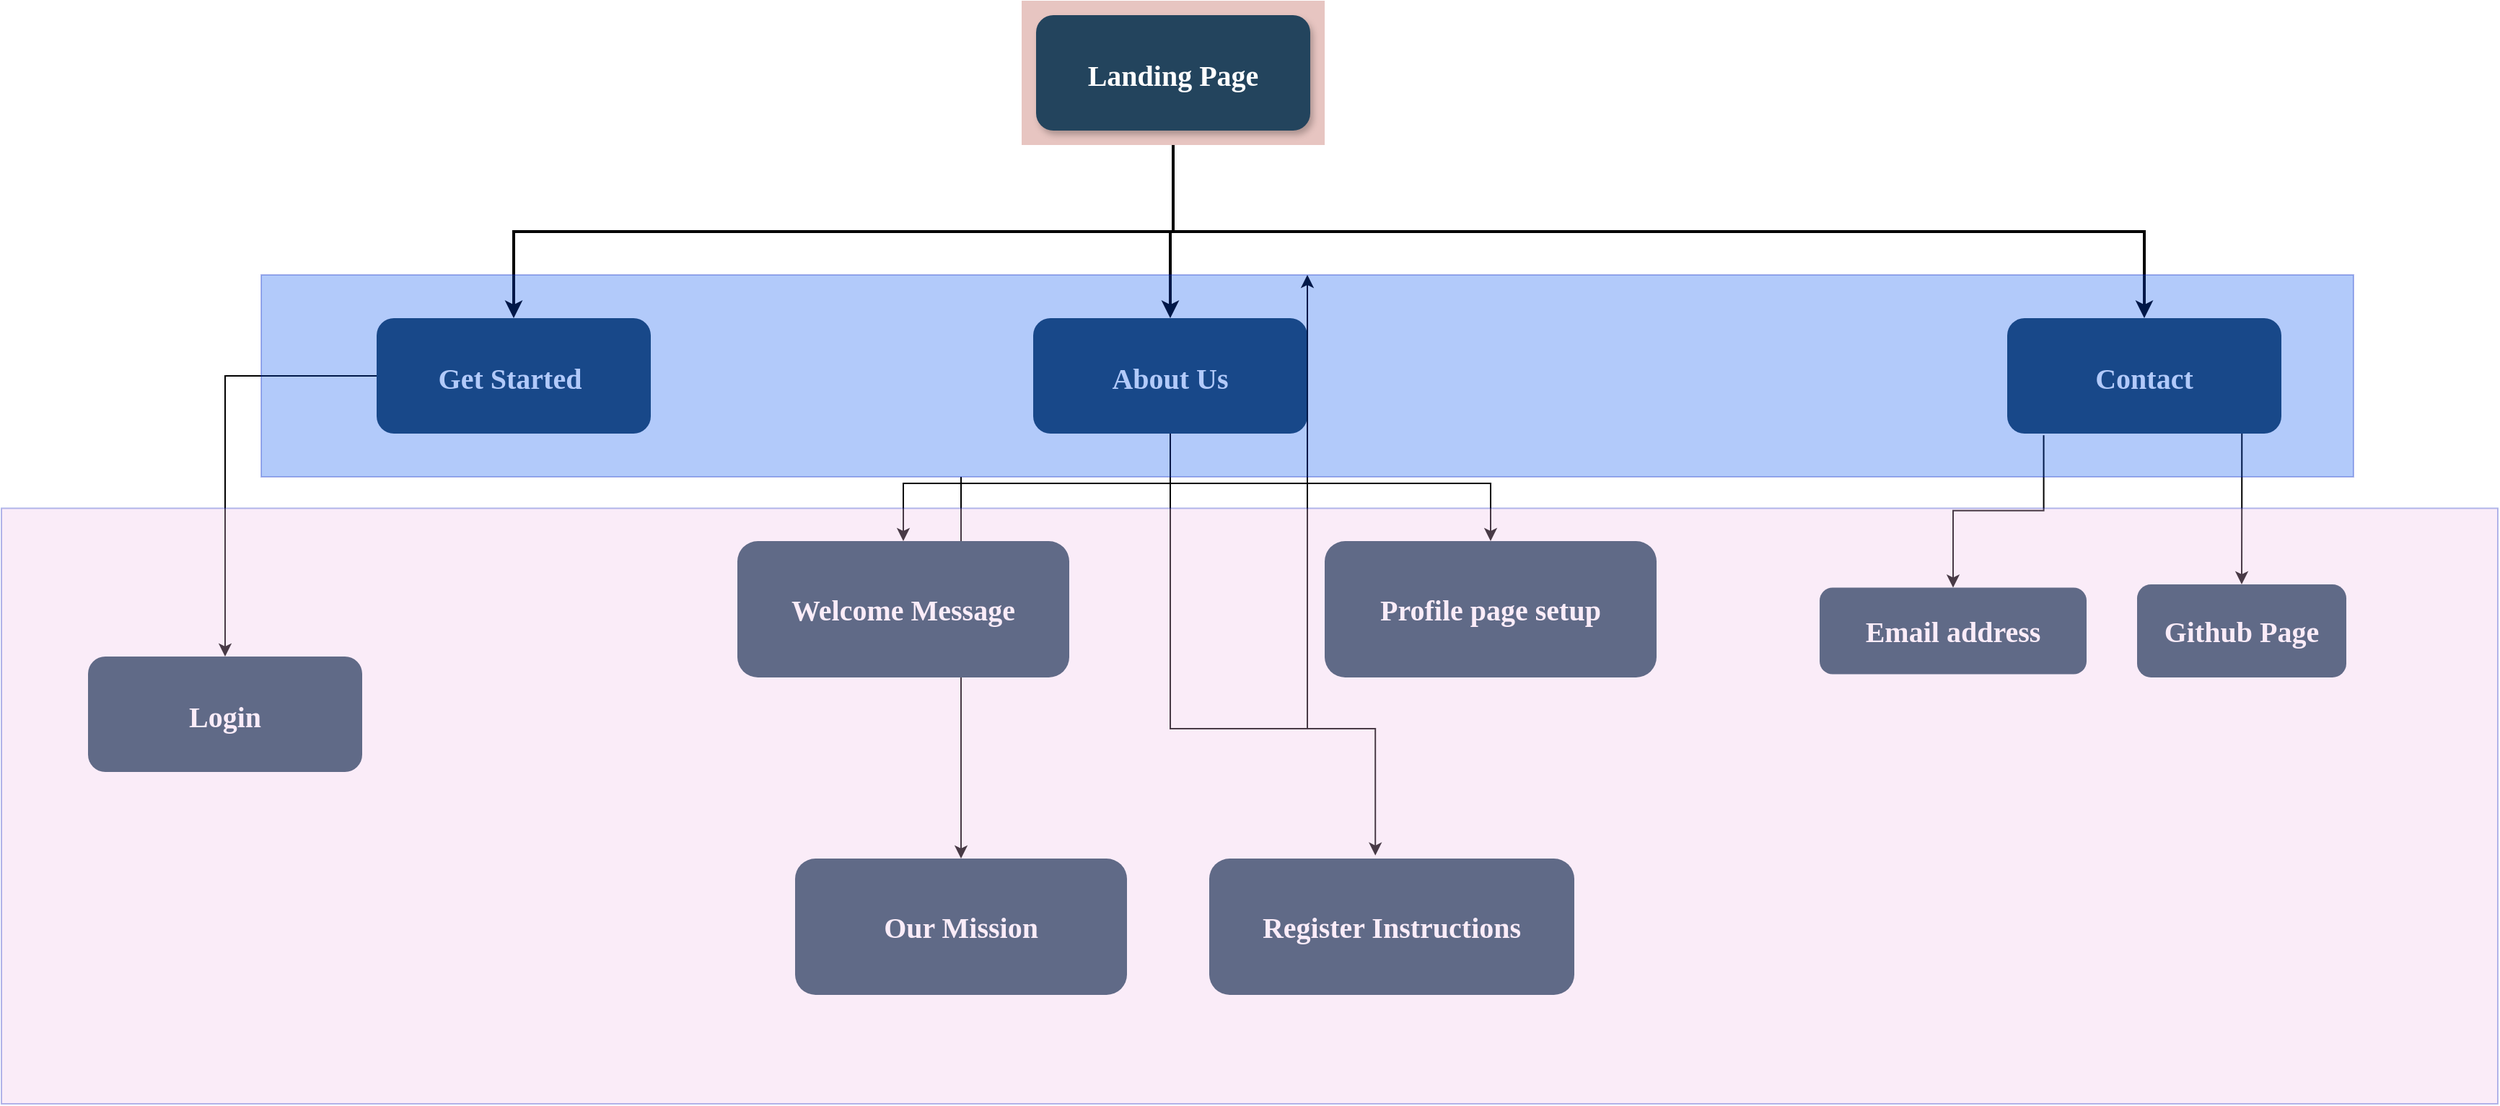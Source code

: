 <mxfile version="22.1.2" type="device">
  <diagram name="Page-1" id="2c0d36ab-eaac-3732-788b-9136903baeff">
    <mxGraphModel dx="2600" dy="1967" grid="1" gridSize="10" guides="1" tooltips="1" connect="1" arrows="1" fold="1" page="1" pageScale="1.5" pageWidth="1169" pageHeight="827" background="none" math="0" shadow="0">
      <root>
        <mxCell id="0" />
        <mxCell id="1" parent="0" />
        <mxCell id="123" value="" style="fillColor=#AE4132;strokeColor=none;opacity=30;" parent="1" vertex="1">
          <mxGeometry x="747" y="175.5" width="210" height="100.0" as="geometry" />
        </mxCell>
        <mxCell id="2" value="Landing Page" style="rounded=1;fillColor=#23445D;gradientColor=none;strokeColor=none;fontColor=#FFFFFF;fontStyle=1;fontFamily=Tahoma;fontSize=20;spacing=3;shadow=1;" parent="1" vertex="1">
          <mxGeometry x="757" y="185.5" width="190" height="80" as="geometry" />
        </mxCell>
        <mxCell id="8r4pusjqXIMK8luUKorm-143" value="" style="edgeStyle=orthogonalEdgeStyle;rounded=0;orthogonalLoop=1;jettySize=auto;html=1;exitX=0.133;exitY=1.014;exitDx=0;exitDy=0;exitPerimeter=0;" edge="1" parent="1" source="10" target="8r4pusjqXIMK8luUKorm-142">
          <mxGeometry relative="1" as="geometry" />
        </mxCell>
        <mxCell id="8r4pusjqXIMK8luUKorm-145" value="" style="edgeStyle=orthogonalEdgeStyle;rounded=0;orthogonalLoop=1;jettySize=auto;html=1;exitX=0.856;exitY=0.967;exitDx=0;exitDy=0;exitPerimeter=0;" edge="1" parent="1" source="10" target="8r4pusjqXIMK8luUKorm-144">
          <mxGeometry relative="1" as="geometry" />
        </mxCell>
        <mxCell id="10" value="Contact" style="rounded=1;fillColor=#23445D;gradientColor=none;strokeColor=none;fontColor=#FFFFFF;fontStyle=1;fontFamily=Tahoma;fontSize=20;" parent="1" vertex="1">
          <mxGeometry x="1430" y="395.5" width="190" height="80" as="geometry" />
        </mxCell>
        <mxCell id="8r4pusjqXIMK8luUKorm-129" value="" style="edgeStyle=orthogonalEdgeStyle;rounded=0;orthogonalLoop=1;jettySize=auto;html=1;" edge="1" parent="1" source="12" target="8r4pusjqXIMK8luUKorm-128">
          <mxGeometry relative="1" as="geometry">
            <Array as="points">
              <mxPoint x="850" y="510" />
              <mxPoint x="665" y="510" />
            </Array>
          </mxGeometry>
        </mxCell>
        <mxCell id="8r4pusjqXIMK8luUKorm-130" style="edgeStyle=orthogonalEdgeStyle;rounded=0;orthogonalLoop=1;jettySize=auto;html=1;entryX=0.5;entryY=0;entryDx=0;entryDy=0;" edge="1" parent="1" source="8r4pusjqXIMK8luUKorm-148" target="8r4pusjqXIMK8luUKorm-138">
          <mxGeometry relative="1" as="geometry">
            <mxPoint x="750" y="770" as="targetPoint" />
            <Array as="points">
              <mxPoint x="705" y="680" />
            </Array>
          </mxGeometry>
        </mxCell>
        <mxCell id="8r4pusjqXIMK8luUKorm-141" style="edgeStyle=orthogonalEdgeStyle;rounded=0;orthogonalLoop=1;jettySize=auto;html=1;entryX=0.5;entryY=0;entryDx=0;entryDy=0;" edge="1" parent="1" source="12" target="8r4pusjqXIMK8luUKorm-136">
          <mxGeometry relative="1" as="geometry">
            <mxPoint x="1090" y="510" as="targetPoint" />
            <Array as="points">
              <mxPoint x="850" y="510" />
              <mxPoint x="1072" y="510" />
            </Array>
          </mxGeometry>
        </mxCell>
        <mxCell id="12" value="About Us" style="rounded=1;fillColor=#23445D;gradientColor=none;strokeColor=none;fontColor=#FFFFFF;fontStyle=1;fontFamily=Tahoma;fontSize=20;" parent="1" vertex="1">
          <mxGeometry x="755.0" y="395.5" width="190" height="80" as="geometry" />
        </mxCell>
        <mxCell id="8r4pusjqXIMK8luUKorm-127" style="edgeStyle=orthogonalEdgeStyle;rounded=0;orthogonalLoop=1;jettySize=auto;html=1;fontStyle=1" edge="1" parent="1" source="13" target="8r4pusjqXIMK8luUKorm-126">
          <mxGeometry relative="1" as="geometry" />
        </mxCell>
        <mxCell id="13" value="Get Started " style="rounded=1;fillColor=#23445D;gradientColor=none;strokeColor=none;fontColor=#FFFFFF;fontStyle=1;fontFamily=Tahoma;fontSize=20;" parent="1" vertex="1">
          <mxGeometry x="300" y="395.5" width="190" height="80" as="geometry" />
        </mxCell>
        <mxCell id="59" value="" style="edgeStyle=elbowEdgeStyle;elbow=vertical;strokeWidth=2;rounded=0;exitX=0.5;exitY=1;exitDx=0;exitDy=0;" parent="1" source="123" target="12" edge="1">
          <mxGeometry x="347" y="225.5" width="100" height="100" as="geometry">
            <mxPoint x="1125" y="325.5" as="sourcePoint" />
            <mxPoint x="1740.0" y="405.5" as="targetPoint" />
          </mxGeometry>
        </mxCell>
        <mxCell id="61" value="" style="edgeStyle=elbowEdgeStyle;elbow=vertical;strokeWidth=2;rounded=0;exitX=0.5;exitY=1;exitDx=0;exitDy=0;" parent="1" source="123" target="13" edge="1">
          <mxGeometry x="-23" y="135.5" width="100" height="100" as="geometry">
            <mxPoint x="1125" y="325.5" as="sourcePoint" />
            <mxPoint x="350" y="195.5" as="targetPoint" />
          </mxGeometry>
        </mxCell>
        <mxCell id="8r4pusjqXIMK8luUKorm-123" value="" style="edgeStyle=elbowEdgeStyle;elbow=vertical;strokeWidth=2;rounded=0;entryX=0.5;entryY=0;entryDx=0;entryDy=0;exitX=0.5;exitY=1;exitDx=0;exitDy=0;" edge="1" parent="1" source="123" target="10">
          <mxGeometry x="-23" y="135.5" width="100" height="100" as="geometry">
            <mxPoint x="1125" y="325.5" as="sourcePoint" />
            <mxPoint x="485" y="406" as="targetPoint" />
          </mxGeometry>
        </mxCell>
        <mxCell id="8r4pusjqXIMK8luUKorm-126" value="Login" style="rounded=1;fillColor=#23445D;gradientColor=none;strokeColor=none;fontColor=#FFFFFF;fontStyle=1;fontFamily=Tahoma;fontSize=20;" vertex="1" parent="1">
          <mxGeometry x="100" y="630" width="190" height="80" as="geometry" />
        </mxCell>
        <mxCell id="8r4pusjqXIMK8luUKorm-128" value="Welcome Message" style="whiteSpace=wrap;html=1;fontSize=20;fontFamily=Tahoma;fillColor=#23445D;strokeColor=none;fontColor=#FFFFFF;rounded=1;gradientColor=none;fontStyle=1;" vertex="1" parent="1">
          <mxGeometry x="550" y="550" width="230" height="94.5" as="geometry" />
        </mxCell>
        <mxCell id="8r4pusjqXIMK8luUKorm-136" value="Profile page setup" style="whiteSpace=wrap;html=1;fontSize=20;fontFamily=Tahoma;fillColor=#23445D;strokeColor=none;fontColor=#FFFFFF;rounded=1;gradientColor=none;fontStyle=1;" vertex="1" parent="1">
          <mxGeometry x="957" y="550" width="230" height="94.5" as="geometry" />
        </mxCell>
        <mxCell id="8r4pusjqXIMK8luUKorm-137" value="Register Instructions" style="whiteSpace=wrap;html=1;fontSize=20;fontFamily=Tahoma;fillColor=#23445D;strokeColor=none;fontColor=#FFFFFF;rounded=1;gradientColor=none;fontStyle=1;" vertex="1" parent="1">
          <mxGeometry x="877" y="770" width="253" height="94.5" as="geometry" />
        </mxCell>
        <mxCell id="8r4pusjqXIMK8luUKorm-138" value="Our Mission" style="whiteSpace=wrap;html=1;fontSize=20;fontFamily=Tahoma;fillColor=#23445D;strokeColor=none;fontColor=#FFFFFF;rounded=1;gradientColor=none;fontStyle=1;" vertex="1" parent="1">
          <mxGeometry x="590" y="770" width="230" height="94.5" as="geometry" />
        </mxCell>
        <mxCell id="8r4pusjqXIMK8luUKorm-139" style="edgeStyle=orthogonalEdgeStyle;rounded=0;orthogonalLoop=1;jettySize=auto;html=1;exitX=0.5;exitY=1;exitDx=0;exitDy=0;entryX=0.455;entryY=-0.022;entryDx=0;entryDy=0;entryPerimeter=0;" edge="1" parent="1" source="12" target="8r4pusjqXIMK8luUKorm-137">
          <mxGeometry relative="1" as="geometry">
            <mxPoint x="992" y="750" as="targetPoint" />
            <mxPoint x="860" y="486" as="sourcePoint" />
            <Array as="points">
              <mxPoint x="850" y="680" />
              <mxPoint x="992" y="680" />
            </Array>
          </mxGeometry>
        </mxCell>
        <mxCell id="8r4pusjqXIMK8luUKorm-142" value="Email address" style="whiteSpace=wrap;html=1;fontSize=20;fontFamily=Tahoma;fillColor=#23445D;strokeColor=none;fontColor=#FFFFFF;rounded=1;gradientColor=none;fontStyle=1;" vertex="1" parent="1">
          <mxGeometry x="1300" y="582.25" width="185" height="60" as="geometry" />
        </mxCell>
        <mxCell id="8r4pusjqXIMK8luUKorm-144" value="Github Page" style="whiteSpace=wrap;html=1;fontSize=20;fontFamily=Tahoma;fillColor=#23445D;strokeColor=none;fontColor=#FFFFFF;rounded=1;gradientColor=none;fontStyle=1;" vertex="1" parent="1">
          <mxGeometry x="1520" y="580" width="145" height="64.5" as="geometry" />
        </mxCell>
        <mxCell id="8r4pusjqXIMK8luUKorm-149" value="" style="edgeStyle=orthogonalEdgeStyle;rounded=0;orthogonalLoop=1;jettySize=auto;html=1;entryX=0.5;entryY=0;entryDx=0;entryDy=0;" edge="1" parent="1" source="12" target="8r4pusjqXIMK8luUKorm-148">
          <mxGeometry relative="1" as="geometry">
            <mxPoint x="705" y="770" as="targetPoint" />
            <mxPoint x="850" y="476" as="sourcePoint" />
            <Array as="points">
              <mxPoint x="850" y="680" />
            </Array>
          </mxGeometry>
        </mxCell>
        <mxCell id="8r4pusjqXIMK8luUKorm-148" value="" style="fillColor=#0050ef;strokeColor=#001DBC;opacity=30;fontColor=#ffffff;" vertex="1" parent="1">
          <mxGeometry x="220" y="365.5" width="1450" height="140" as="geometry" />
        </mxCell>
        <mxCell id="8r4pusjqXIMK8luUKorm-150" value="" style="fillColor=#EFBFE9;strokeColor=#001DBC;opacity=30;fontColor=#ffffff;" vertex="1" parent="1">
          <mxGeometry x="40" y="527.25" width="1730" height="412.75" as="geometry" />
        </mxCell>
      </root>
    </mxGraphModel>
  </diagram>
</mxfile>
